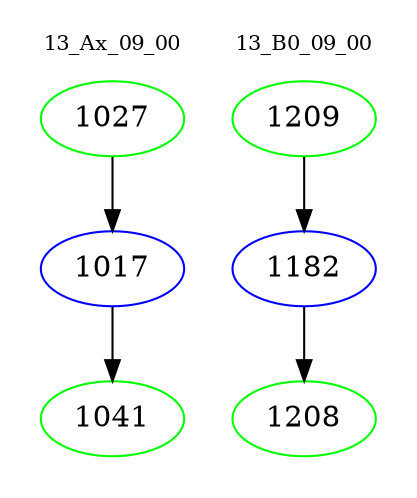 digraph{
subgraph cluster_0 {
color = white
label = "13_Ax_09_00";
fontsize=10;
T0_1027 [label="1027", color="green"]
T0_1027 -> T0_1017 [color="black"]
T0_1017 [label="1017", color="blue"]
T0_1017 -> T0_1041 [color="black"]
T0_1041 [label="1041", color="green"]
}
subgraph cluster_1 {
color = white
label = "13_B0_09_00";
fontsize=10;
T1_1209 [label="1209", color="green"]
T1_1209 -> T1_1182 [color="black"]
T1_1182 [label="1182", color="blue"]
T1_1182 -> T1_1208 [color="black"]
T1_1208 [label="1208", color="green"]
}
}
